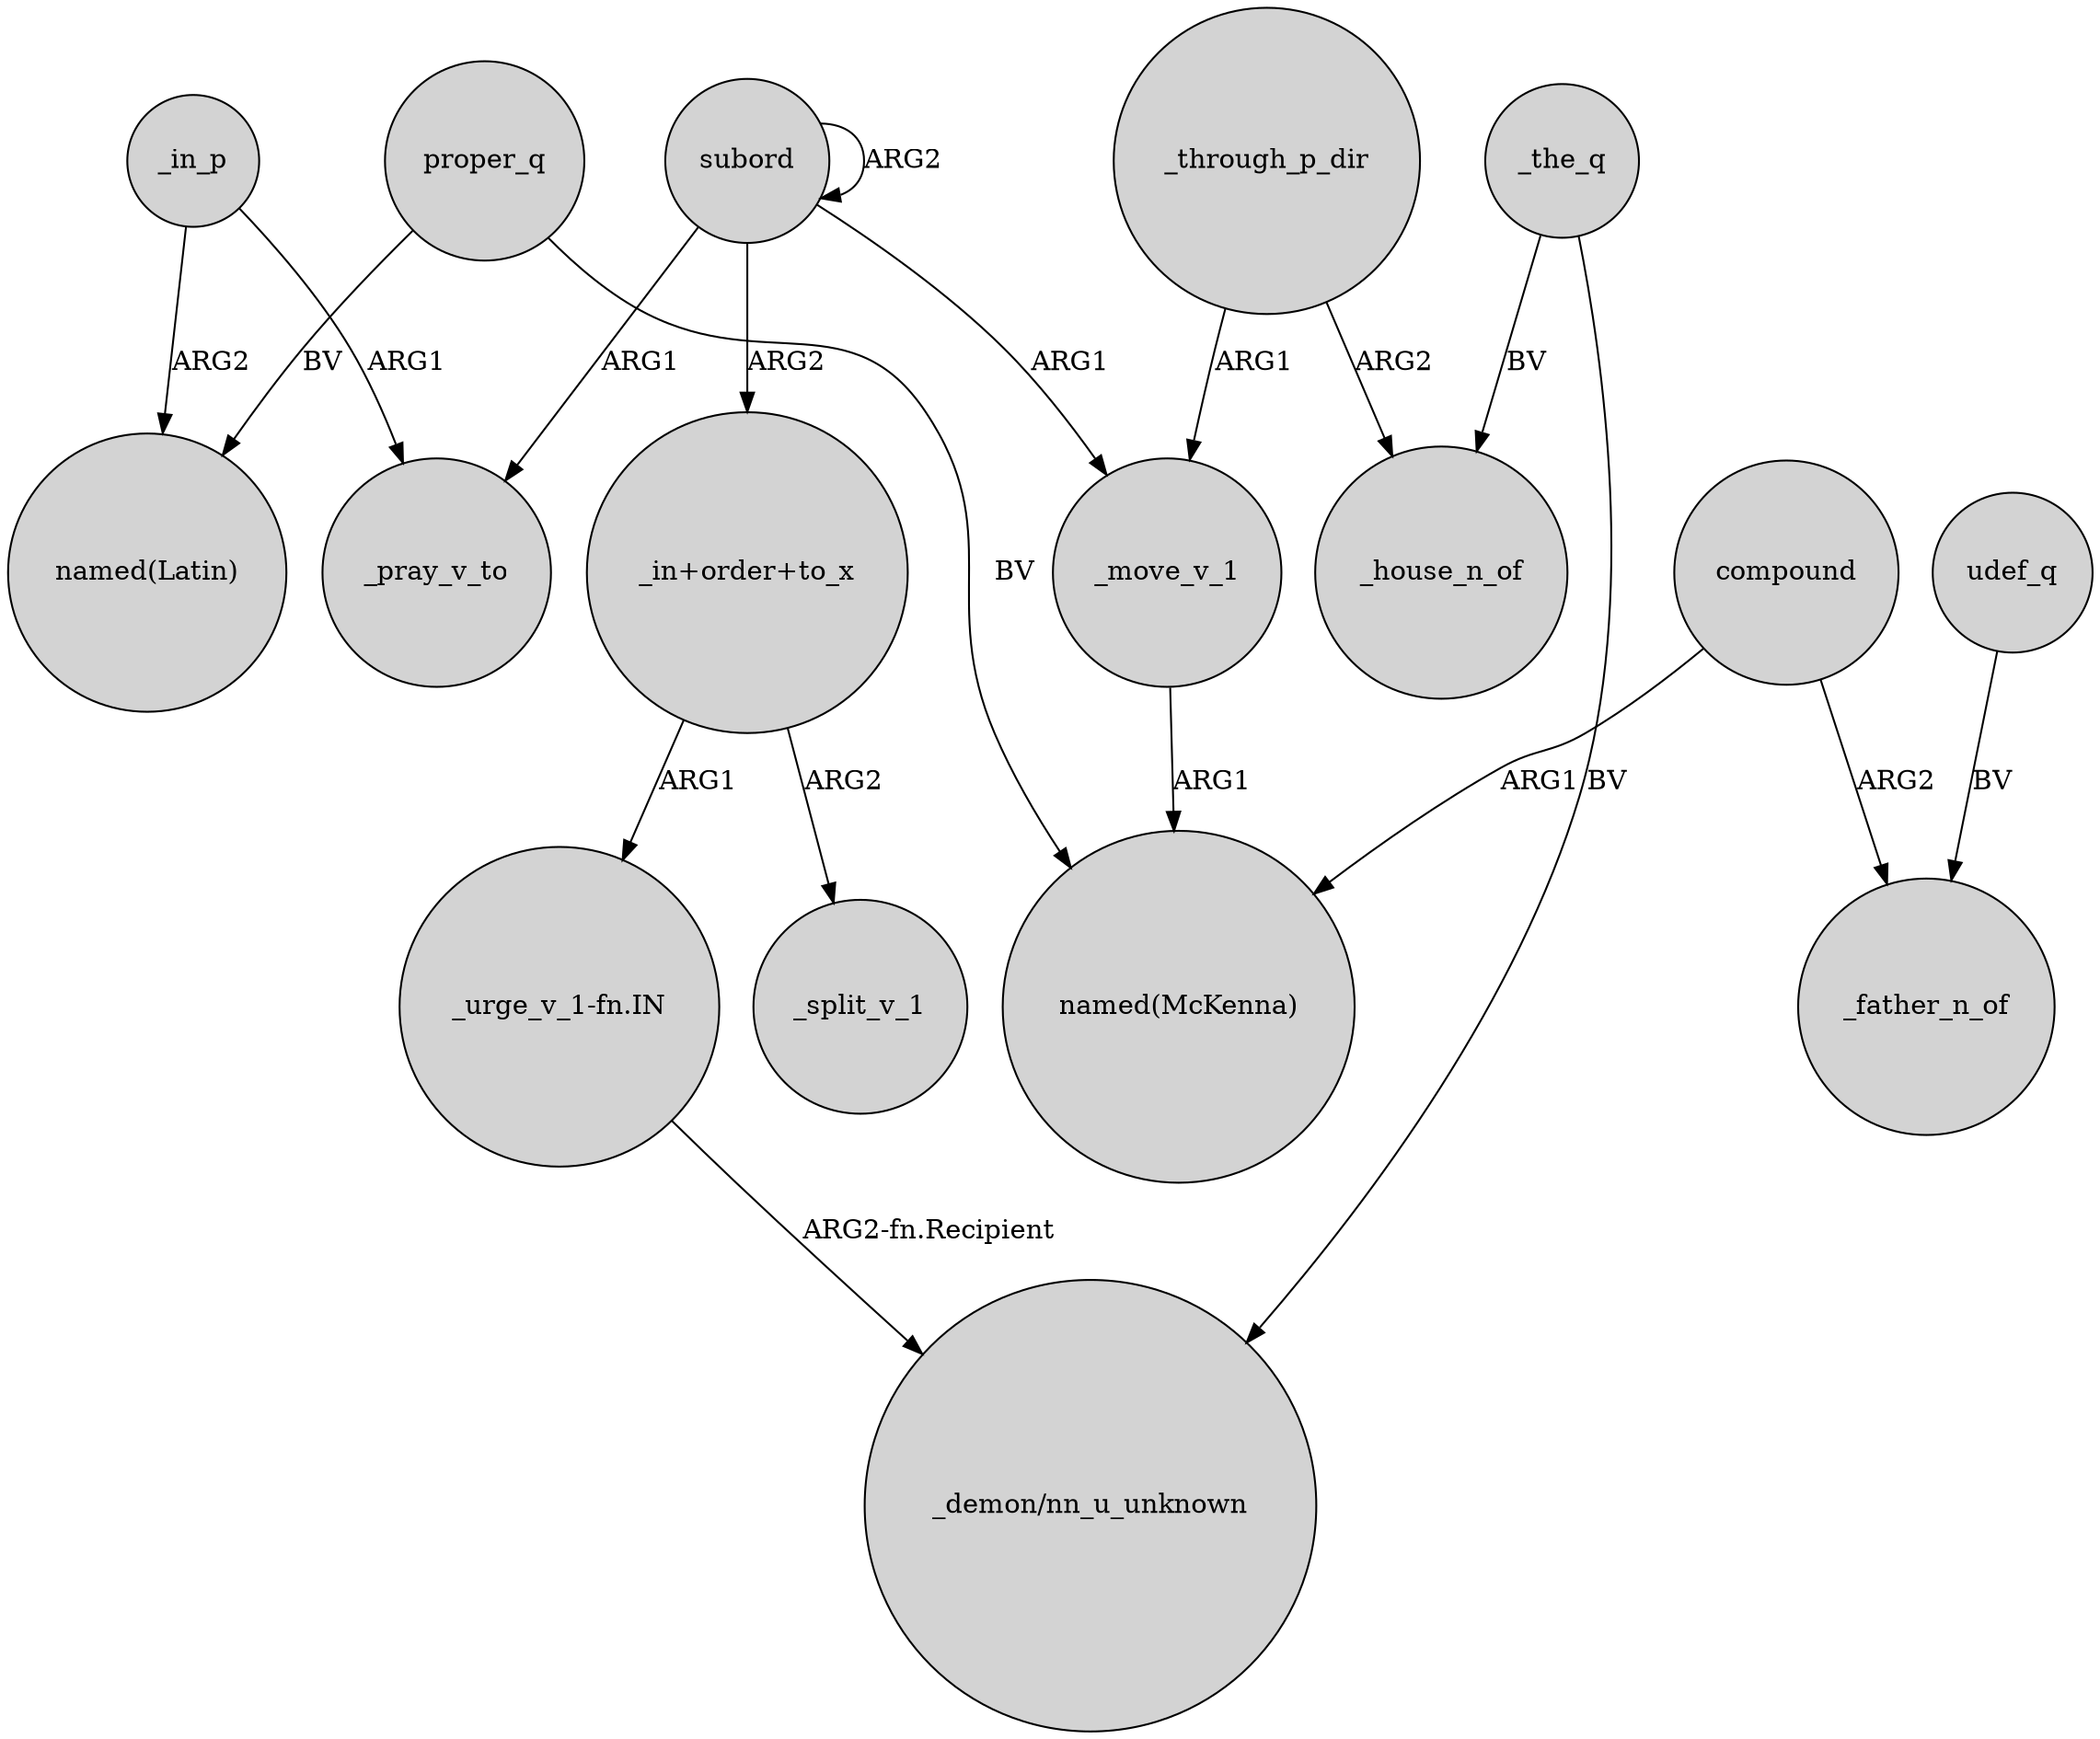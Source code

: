 digraph {
	node [shape=circle style=filled]
	_move_v_1 -> "named(McKenna)" [label=ARG1]
	_the_q -> _house_n_of [label=BV]
	udef_q -> _father_n_of [label=BV]
	subord -> _pray_v_to [label=ARG1]
	subord -> _move_v_1 [label=ARG1]
	_in_p -> "named(Latin)" [label=ARG2]
	_through_p_dir -> _move_v_1 [label=ARG1]
	_through_p_dir -> _house_n_of [label=ARG2]
	"_urge_v_1-fn.IN" -> "_demon/nn_u_unknown" [label="ARG2-fn.Recipient"]
	"_in+order+to_x" -> _split_v_1 [label=ARG2]
	_in_p -> _pray_v_to [label=ARG1]
	proper_q -> "named(McKenna)" [label=BV]
	_the_q -> "_demon/nn_u_unknown" [label=BV]
	subord -> subord [label=ARG2]
	compound -> "named(McKenna)" [label=ARG1]
	compound -> _father_n_of [label=ARG2]
	"_in+order+to_x" -> "_urge_v_1-fn.IN" [label=ARG1]
	subord -> "_in+order+to_x" [label=ARG2]
	proper_q -> "named(Latin)" [label=BV]
}
